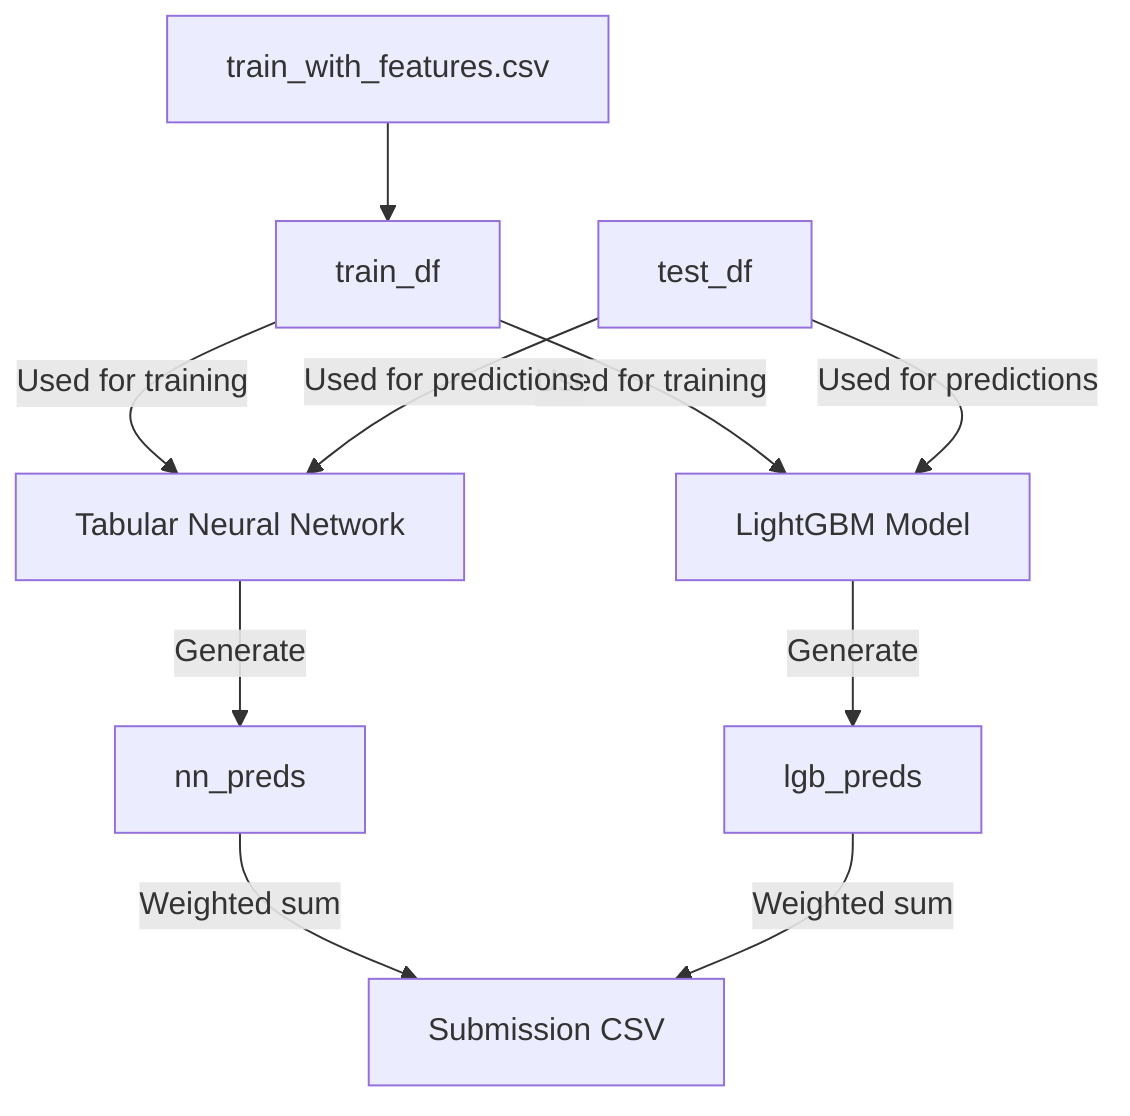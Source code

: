 flowchart TD

A1["train_with_features.csv"]
%% Input Data Source

A2["train_df"]
%% DataFrame containing the training data

A3["test_df"]
%% DataFrame generated for predictions

A4["nn_preds"]
%% Predictions generated from Neural Network

A5["lgb_preds"]
%% Predictions generated from LightGBM

A6["Tabular Neural Network"]
%% Neural Network Model

A7["LightGBM Model"]
%% LightGBM Model

A8["Submission CSV"]
%% Final output submission file

A1 --> A2
A2 --> |"Used for training"| A6
A2 --> |"Used for training"| A7
A3 --> |"Used for predictions"| A6
A3 --> |"Used for predictions"| A7
A6 --> |"Generate"| A4
A7 --> |"Generate"| A5
A4 --> |"Weighted sum"| A8
A5 --> |"Weighted sum"| A8